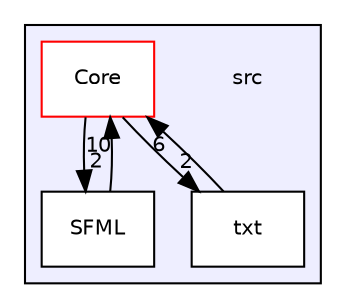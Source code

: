 digraph "src" {
  bgcolor=transparent;
  compound=true
  node [ fontsize="10", fontname="Helvetica"];
  edge [ labelfontsize="10", labelfontname="Helvetica"];
  subgraph clusterdir_68267d1309a1af8e8297ef4c3efbcdba {
    graph [ bgcolor="#eeeeff", pencolor="black", label="" URL="dir_68267d1309a1af8e8297ef4c3efbcdba.html"];
    dir_68267d1309a1af8e8297ef4c3efbcdba [shape=plaintext label="src"];
  dir_a2f0e5642e47e7ed59fe0f0829eafb5f [shape=box label="Core" fillcolor="white" style="filled" color="red" URL="dir_a2f0e5642e47e7ed59fe0f0829eafb5f.html"];
  dir_df763860f9a7635c92b0132615e20a87 [shape=box label="SFML" fillcolor="white" style="filled" URL="dir_df763860f9a7635c92b0132615e20a87.html"];
  dir_74d70b51b5aa2eb3cb5baf13d2756485 [shape=box label="txt" fillcolor="white" style="filled" URL="dir_74d70b51b5aa2eb3cb5baf13d2756485.html"];
  }
  dir_74d70b51b5aa2eb3cb5baf13d2756485->dir_a2f0e5642e47e7ed59fe0f0829eafb5f [headlabel="6", labeldistance=1.5 headhref="dir_000008_000001.html"];
  dir_a2f0e5642e47e7ed59fe0f0829eafb5f->dir_74d70b51b5aa2eb3cb5baf13d2756485 [headlabel="2", labeldistance=1.5 headhref="dir_000001_000008.html"];
  dir_a2f0e5642e47e7ed59fe0f0829eafb5f->dir_df763860f9a7635c92b0132615e20a87 [headlabel="2", labeldistance=1.5 headhref="dir_000001_000007.html"];
  dir_df763860f9a7635c92b0132615e20a87->dir_a2f0e5642e47e7ed59fe0f0829eafb5f [headlabel="10", labeldistance=1.5 headhref="dir_000007_000001.html"];
}
